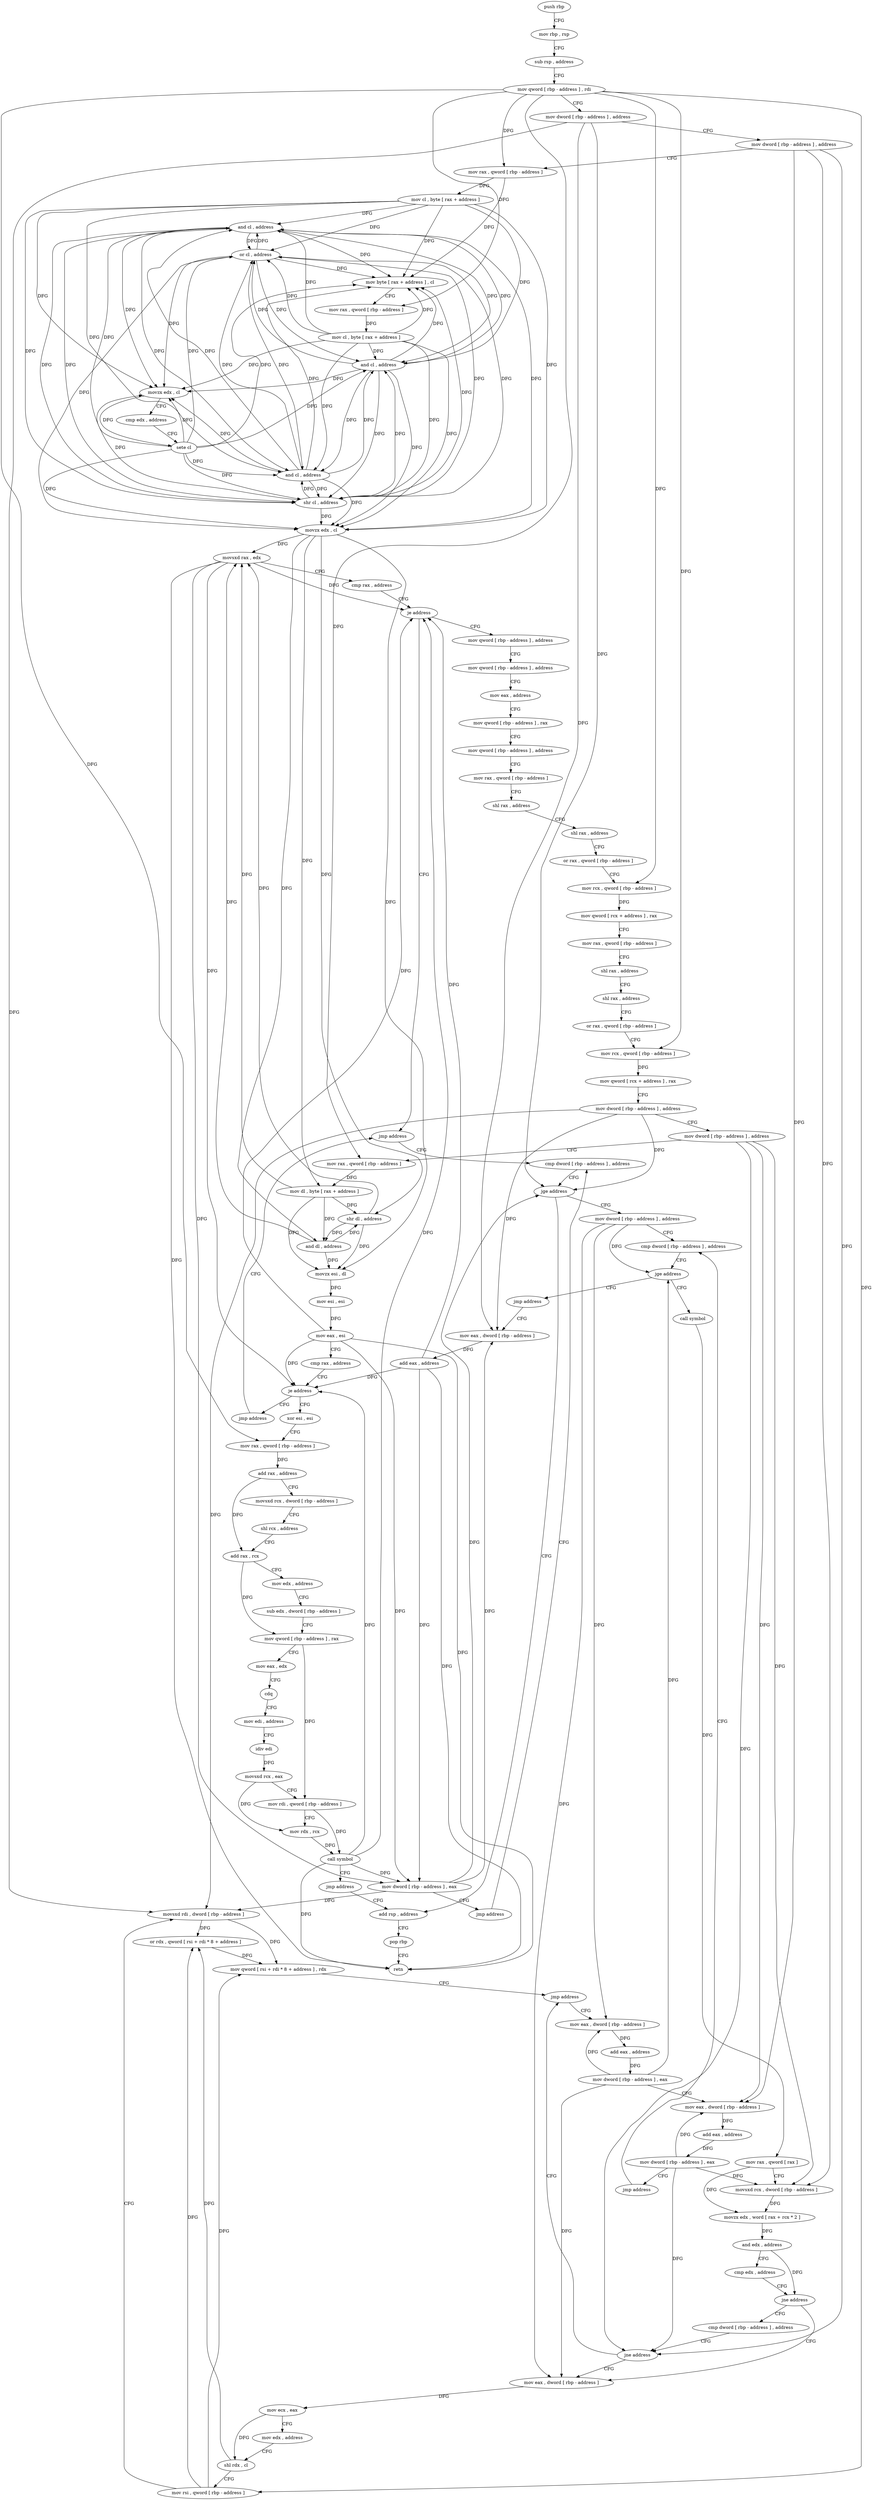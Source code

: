 digraph "func" {
"4257200" [label = "push rbp" ]
"4257201" [label = "mov rbp , rsp" ]
"4257204" [label = "sub rsp , address" ]
"4257208" [label = "mov qword [ rbp - address ] , rdi" ]
"4257212" [label = "mov dword [ rbp - address ] , address" ]
"4257219" [label = "mov dword [ rbp - address ] , address" ]
"4257226" [label = "mov rax , qword [ rbp - address ]" ]
"4257230" [label = "mov cl , byte [ rax + address ]" ]
"4257236" [label = "and cl , address" ]
"4257239" [label = "or cl , address" ]
"4257242" [label = "mov byte [ rax + address ] , cl" ]
"4257248" [label = "mov rax , qword [ rbp - address ]" ]
"4257252" [label = "mov cl , byte [ rax + address ]" ]
"4257258" [label = "shr cl , address" ]
"4257261" [label = "and cl , address" ]
"4257264" [label = "movzx edx , cl" ]
"4257267" [label = "cmp edx , address" ]
"4257270" [label = "sete cl" ]
"4257273" [label = "and cl , address" ]
"4257276" [label = "movzx edx , cl" ]
"4257279" [label = "movsxd rax , edx" ]
"4257282" [label = "cmp rax , address" ]
"4257286" [label = "je address" ]
"4257496" [label = "jmp address" ]
"4257292" [label = "mov qword [ rbp - address ] , address" ]
"4257501" [label = "cmp dword [ rbp - address ] , address" ]
"4257300" [label = "mov qword [ rbp - address ] , address" ]
"4257308" [label = "mov eax , address" ]
"4257313" [label = "mov qword [ rbp - address ] , rax" ]
"4257317" [label = "mov qword [ rbp - address ] , address" ]
"4257325" [label = "mov rax , qword [ rbp - address ]" ]
"4257329" [label = "shl rax , address" ]
"4257333" [label = "shl rax , address" ]
"4257337" [label = "or rax , qword [ rbp - address ]" ]
"4257341" [label = "mov rcx , qword [ rbp - address ]" ]
"4257345" [label = "mov qword [ rcx + address ] , rax" ]
"4257352" [label = "mov rax , qword [ rbp - address ]" ]
"4257356" [label = "shl rax , address" ]
"4257360" [label = "shl rax , address" ]
"4257364" [label = "or rax , qword [ rbp - address ]" ]
"4257368" [label = "mov rcx , qword [ rbp - address ]" ]
"4257372" [label = "mov qword [ rcx + address ] , rax" ]
"4257379" [label = "mov dword [ rbp - address ] , address" ]
"4257386" [label = "mov dword [ rbp - address ] , address" ]
"4257393" [label = "mov rax , qword [ rbp - address ]" ]
"4257397" [label = "mov dl , byte [ rax + address ]" ]
"4257403" [label = "shr dl , address" ]
"4257406" [label = "and dl , address" ]
"4257409" [label = "movzx esi , dl" ]
"4257412" [label = "mov esi , esi" ]
"4257414" [label = "mov eax , esi" ]
"4257416" [label = "cmp rax , address" ]
"4257420" [label = "je address" ]
"4257491" [label = "jmp address" ]
"4257426" [label = "xor esi , esi" ]
"4257505" [label = "jge address" ]
"4257650" [label = "add rsp , address" ]
"4257511" [label = "mov dword [ rbp - address ] , address" ]
"4257428" [label = "mov rax , qword [ rbp - address ]" ]
"4257432" [label = "add rax , address" ]
"4257438" [label = "movsxd rcx , dword [ rbp - address ]" ]
"4257442" [label = "shl rcx , address" ]
"4257446" [label = "add rax , rcx" ]
"4257449" [label = "mov edx , address" ]
"4257454" [label = "sub edx , dword [ rbp - address ]" ]
"4257457" [label = "mov qword [ rbp - address ] , rax" ]
"4257461" [label = "mov eax , edx" ]
"4257463" [label = "cdq" ]
"4257464" [label = "mov edi , address" ]
"4257469" [label = "idiv edi" ]
"4257471" [label = "movsxd rcx , eax" ]
"4257474" [label = "mov rdi , qword [ rbp - address ]" ]
"4257478" [label = "mov rdx , rcx" ]
"4257481" [label = "call symbol" ]
"4257486" [label = "jmp address" ]
"4257654" [label = "pop rbp" ]
"4257655" [label = "retn" ]
"4257518" [label = "cmp dword [ rbp - address ] , address" ]
"4257631" [label = "jmp address" ]
"4257636" [label = "mov eax , dword [ rbp - address ]" ]
"4257528" [label = "call symbol" ]
"4257533" [label = "mov rax , qword [ rax ]" ]
"4257536" [label = "movsxd rcx , dword [ rbp - address ]" ]
"4257540" [label = "movzx edx , word [ rax + rcx * 2 ]" ]
"4257544" [label = "and edx , address" ]
"4257547" [label = "cmp edx , address" ]
"4257550" [label = "jne address" ]
"4257566" [label = "mov eax , dword [ rbp - address ]" ]
"4257556" [label = "cmp dword [ rbp - address ] , address" ]
"4257639" [label = "add eax , address" ]
"4257642" [label = "mov dword [ rbp - address ] , eax" ]
"4257645" [label = "jmp address" ]
"4257569" [label = "mov ecx , eax" ]
"4257571" [label = "mov edx , address" ]
"4257576" [label = "shl rdx , cl" ]
"4257579" [label = "mov rsi , qword [ rbp - address ]" ]
"4257583" [label = "movsxd rdi , dword [ rbp - address ]" ]
"4257587" [label = "or rdx , qword [ rsi + rdi * 8 + address ]" ]
"4257595" [label = "mov qword [ rsi + rdi * 8 + address ] , rdx" ]
"4257603" [label = "jmp address" ]
"4257560" [label = "jne address" ]
"4257608" [label = "mov eax , dword [ rbp - address ]" ]
"4257611" [label = "add eax , address" ]
"4257614" [label = "mov dword [ rbp - address ] , eax" ]
"4257617" [label = "mov eax , dword [ rbp - address ]" ]
"4257620" [label = "add eax , address" ]
"4257623" [label = "mov dword [ rbp - address ] , eax" ]
"4257626" [label = "jmp address" ]
"4257522" [label = "jge address" ]
"4257200" -> "4257201" [ label = "CFG" ]
"4257201" -> "4257204" [ label = "CFG" ]
"4257204" -> "4257208" [ label = "CFG" ]
"4257208" -> "4257212" [ label = "CFG" ]
"4257208" -> "4257226" [ label = "DFG" ]
"4257208" -> "4257248" [ label = "DFG" ]
"4257208" -> "4257341" [ label = "DFG" ]
"4257208" -> "4257368" [ label = "DFG" ]
"4257208" -> "4257393" [ label = "DFG" ]
"4257208" -> "4257428" [ label = "DFG" ]
"4257208" -> "4257579" [ label = "DFG" ]
"4257212" -> "4257219" [ label = "CFG" ]
"4257212" -> "4257505" [ label = "DFG" ]
"4257212" -> "4257636" [ label = "DFG" ]
"4257212" -> "4257583" [ label = "DFG" ]
"4257219" -> "4257226" [ label = "CFG" ]
"4257219" -> "4257536" [ label = "DFG" ]
"4257219" -> "4257560" [ label = "DFG" ]
"4257219" -> "4257617" [ label = "DFG" ]
"4257226" -> "4257230" [ label = "DFG" ]
"4257226" -> "4257242" [ label = "DFG" ]
"4257230" -> "4257236" [ label = "DFG" ]
"4257230" -> "4257239" [ label = "DFG" ]
"4257230" -> "4257242" [ label = "DFG" ]
"4257230" -> "4257258" [ label = "DFG" ]
"4257230" -> "4257261" [ label = "DFG" ]
"4257230" -> "4257264" [ label = "DFG" ]
"4257230" -> "4257273" [ label = "DFG" ]
"4257230" -> "4257276" [ label = "DFG" ]
"4257236" -> "4257239" [ label = "DFG" ]
"4257236" -> "4257242" [ label = "DFG" ]
"4257236" -> "4257258" [ label = "DFG" ]
"4257236" -> "4257261" [ label = "DFG" ]
"4257236" -> "4257264" [ label = "DFG" ]
"4257236" -> "4257273" [ label = "DFG" ]
"4257236" -> "4257276" [ label = "DFG" ]
"4257239" -> "4257242" [ label = "DFG" ]
"4257239" -> "4257236" [ label = "DFG" ]
"4257239" -> "4257258" [ label = "DFG" ]
"4257239" -> "4257261" [ label = "DFG" ]
"4257239" -> "4257264" [ label = "DFG" ]
"4257239" -> "4257273" [ label = "DFG" ]
"4257239" -> "4257276" [ label = "DFG" ]
"4257242" -> "4257248" [ label = "CFG" ]
"4257248" -> "4257252" [ label = "DFG" ]
"4257252" -> "4257258" [ label = "DFG" ]
"4257252" -> "4257236" [ label = "DFG" ]
"4257252" -> "4257239" [ label = "DFG" ]
"4257252" -> "4257242" [ label = "DFG" ]
"4257252" -> "4257261" [ label = "DFG" ]
"4257252" -> "4257264" [ label = "DFG" ]
"4257252" -> "4257273" [ label = "DFG" ]
"4257252" -> "4257276" [ label = "DFG" ]
"4257258" -> "4257261" [ label = "DFG" ]
"4257258" -> "4257236" [ label = "DFG" ]
"4257258" -> "4257239" [ label = "DFG" ]
"4257258" -> "4257242" [ label = "DFG" ]
"4257258" -> "4257264" [ label = "DFG" ]
"4257258" -> "4257273" [ label = "DFG" ]
"4257258" -> "4257276" [ label = "DFG" ]
"4257261" -> "4257264" [ label = "DFG" ]
"4257261" -> "4257236" [ label = "DFG" ]
"4257261" -> "4257239" [ label = "DFG" ]
"4257261" -> "4257242" [ label = "DFG" ]
"4257261" -> "4257258" [ label = "DFG" ]
"4257261" -> "4257273" [ label = "DFG" ]
"4257261" -> "4257276" [ label = "DFG" ]
"4257264" -> "4257267" [ label = "CFG" ]
"4257264" -> "4257270" [ label = "DFG" ]
"4257267" -> "4257270" [ label = "CFG" ]
"4257270" -> "4257273" [ label = "DFG" ]
"4257270" -> "4257236" [ label = "DFG" ]
"4257270" -> "4257239" [ label = "DFG" ]
"4257270" -> "4257242" [ label = "DFG" ]
"4257270" -> "4257258" [ label = "DFG" ]
"4257270" -> "4257261" [ label = "DFG" ]
"4257270" -> "4257264" [ label = "DFG" ]
"4257270" -> "4257276" [ label = "DFG" ]
"4257273" -> "4257276" [ label = "DFG" ]
"4257273" -> "4257236" [ label = "DFG" ]
"4257273" -> "4257239" [ label = "DFG" ]
"4257273" -> "4257242" [ label = "DFG" ]
"4257273" -> "4257258" [ label = "DFG" ]
"4257273" -> "4257261" [ label = "DFG" ]
"4257273" -> "4257264" [ label = "DFG" ]
"4257276" -> "4257279" [ label = "DFG" ]
"4257276" -> "4257397" [ label = "DFG" ]
"4257276" -> "4257403" [ label = "DFG" ]
"4257276" -> "4257406" [ label = "DFG" ]
"4257276" -> "4257409" [ label = "DFG" ]
"4257279" -> "4257282" [ label = "CFG" ]
"4257279" -> "4257286" [ label = "DFG" ]
"4257279" -> "4257420" [ label = "DFG" ]
"4257279" -> "4257655" [ label = "DFG" ]
"4257279" -> "4257642" [ label = "DFG" ]
"4257282" -> "4257286" [ label = "CFG" ]
"4257286" -> "4257496" [ label = "CFG" ]
"4257286" -> "4257292" [ label = "CFG" ]
"4257496" -> "4257501" [ label = "CFG" ]
"4257292" -> "4257300" [ label = "CFG" ]
"4257501" -> "4257505" [ label = "CFG" ]
"4257300" -> "4257308" [ label = "CFG" ]
"4257308" -> "4257313" [ label = "CFG" ]
"4257313" -> "4257317" [ label = "CFG" ]
"4257317" -> "4257325" [ label = "CFG" ]
"4257325" -> "4257329" [ label = "CFG" ]
"4257329" -> "4257333" [ label = "CFG" ]
"4257333" -> "4257337" [ label = "CFG" ]
"4257337" -> "4257341" [ label = "CFG" ]
"4257341" -> "4257345" [ label = "DFG" ]
"4257345" -> "4257352" [ label = "CFG" ]
"4257352" -> "4257356" [ label = "CFG" ]
"4257356" -> "4257360" [ label = "CFG" ]
"4257360" -> "4257364" [ label = "CFG" ]
"4257364" -> "4257368" [ label = "CFG" ]
"4257368" -> "4257372" [ label = "DFG" ]
"4257372" -> "4257379" [ label = "CFG" ]
"4257379" -> "4257386" [ label = "CFG" ]
"4257379" -> "4257505" [ label = "DFG" ]
"4257379" -> "4257636" [ label = "DFG" ]
"4257379" -> "4257583" [ label = "DFG" ]
"4257386" -> "4257393" [ label = "CFG" ]
"4257386" -> "4257536" [ label = "DFG" ]
"4257386" -> "4257560" [ label = "DFG" ]
"4257386" -> "4257617" [ label = "DFG" ]
"4257393" -> "4257397" [ label = "DFG" ]
"4257397" -> "4257403" [ label = "DFG" ]
"4257397" -> "4257279" [ label = "DFG" ]
"4257397" -> "4257406" [ label = "DFG" ]
"4257397" -> "4257409" [ label = "DFG" ]
"4257403" -> "4257406" [ label = "DFG" ]
"4257403" -> "4257279" [ label = "DFG" ]
"4257403" -> "4257409" [ label = "DFG" ]
"4257406" -> "4257409" [ label = "DFG" ]
"4257406" -> "4257279" [ label = "DFG" ]
"4257406" -> "4257403" [ label = "DFG" ]
"4257409" -> "4257412" [ label = "DFG" ]
"4257412" -> "4257414" [ label = "DFG" ]
"4257414" -> "4257416" [ label = "CFG" ]
"4257414" -> "4257286" [ label = "DFG" ]
"4257414" -> "4257420" [ label = "DFG" ]
"4257414" -> "4257655" [ label = "DFG" ]
"4257414" -> "4257642" [ label = "DFG" ]
"4257416" -> "4257420" [ label = "CFG" ]
"4257420" -> "4257491" [ label = "CFG" ]
"4257420" -> "4257426" [ label = "CFG" ]
"4257491" -> "4257496" [ label = "CFG" ]
"4257426" -> "4257428" [ label = "CFG" ]
"4257505" -> "4257650" [ label = "CFG" ]
"4257505" -> "4257511" [ label = "CFG" ]
"4257650" -> "4257654" [ label = "CFG" ]
"4257511" -> "4257518" [ label = "CFG" ]
"4257511" -> "4257522" [ label = "DFG" ]
"4257511" -> "4257566" [ label = "DFG" ]
"4257511" -> "4257608" [ label = "DFG" ]
"4257428" -> "4257432" [ label = "DFG" ]
"4257432" -> "4257438" [ label = "CFG" ]
"4257432" -> "4257446" [ label = "DFG" ]
"4257438" -> "4257442" [ label = "CFG" ]
"4257442" -> "4257446" [ label = "CFG" ]
"4257446" -> "4257449" [ label = "CFG" ]
"4257446" -> "4257457" [ label = "DFG" ]
"4257449" -> "4257454" [ label = "CFG" ]
"4257454" -> "4257457" [ label = "CFG" ]
"4257457" -> "4257461" [ label = "CFG" ]
"4257457" -> "4257474" [ label = "DFG" ]
"4257461" -> "4257463" [ label = "CFG" ]
"4257463" -> "4257464" [ label = "CFG" ]
"4257464" -> "4257469" [ label = "CFG" ]
"4257469" -> "4257471" [ label = "DFG" ]
"4257471" -> "4257474" [ label = "CFG" ]
"4257471" -> "4257478" [ label = "DFG" ]
"4257474" -> "4257478" [ label = "CFG" ]
"4257474" -> "4257481" [ label = "DFG" ]
"4257478" -> "4257481" [ label = "DFG" ]
"4257481" -> "4257486" [ label = "CFG" ]
"4257481" -> "4257286" [ label = "DFG" ]
"4257481" -> "4257420" [ label = "DFG" ]
"4257481" -> "4257655" [ label = "DFG" ]
"4257481" -> "4257642" [ label = "DFG" ]
"4257486" -> "4257650" [ label = "CFG" ]
"4257654" -> "4257655" [ label = "CFG" ]
"4257518" -> "4257522" [ label = "CFG" ]
"4257631" -> "4257636" [ label = "CFG" ]
"4257636" -> "4257639" [ label = "DFG" ]
"4257528" -> "4257533" [ label = "DFG" ]
"4257533" -> "4257536" [ label = "CFG" ]
"4257533" -> "4257540" [ label = "DFG" ]
"4257536" -> "4257540" [ label = "DFG" ]
"4257540" -> "4257544" [ label = "DFG" ]
"4257544" -> "4257547" [ label = "CFG" ]
"4257544" -> "4257550" [ label = "DFG" ]
"4257547" -> "4257550" [ label = "CFG" ]
"4257550" -> "4257566" [ label = "CFG" ]
"4257550" -> "4257556" [ label = "CFG" ]
"4257566" -> "4257569" [ label = "DFG" ]
"4257556" -> "4257560" [ label = "CFG" ]
"4257639" -> "4257642" [ label = "DFG" ]
"4257639" -> "4257286" [ label = "DFG" ]
"4257639" -> "4257420" [ label = "DFG" ]
"4257639" -> "4257655" [ label = "DFG" ]
"4257642" -> "4257645" [ label = "CFG" ]
"4257642" -> "4257505" [ label = "DFG" ]
"4257642" -> "4257636" [ label = "DFG" ]
"4257642" -> "4257583" [ label = "DFG" ]
"4257645" -> "4257501" [ label = "CFG" ]
"4257569" -> "4257571" [ label = "CFG" ]
"4257569" -> "4257576" [ label = "DFG" ]
"4257571" -> "4257576" [ label = "CFG" ]
"4257576" -> "4257579" [ label = "CFG" ]
"4257576" -> "4257587" [ label = "DFG" ]
"4257579" -> "4257583" [ label = "CFG" ]
"4257579" -> "4257587" [ label = "DFG" ]
"4257579" -> "4257595" [ label = "DFG" ]
"4257583" -> "4257587" [ label = "DFG" ]
"4257583" -> "4257595" [ label = "DFG" ]
"4257587" -> "4257595" [ label = "DFG" ]
"4257595" -> "4257603" [ label = "CFG" ]
"4257603" -> "4257608" [ label = "CFG" ]
"4257560" -> "4257603" [ label = "CFG" ]
"4257560" -> "4257566" [ label = "CFG" ]
"4257608" -> "4257611" [ label = "DFG" ]
"4257611" -> "4257614" [ label = "DFG" ]
"4257614" -> "4257617" [ label = "CFG" ]
"4257614" -> "4257522" [ label = "DFG" ]
"4257614" -> "4257566" [ label = "DFG" ]
"4257614" -> "4257608" [ label = "DFG" ]
"4257617" -> "4257620" [ label = "DFG" ]
"4257620" -> "4257623" [ label = "DFG" ]
"4257623" -> "4257626" [ label = "CFG" ]
"4257623" -> "4257536" [ label = "DFG" ]
"4257623" -> "4257560" [ label = "DFG" ]
"4257623" -> "4257617" [ label = "DFG" ]
"4257626" -> "4257518" [ label = "CFG" ]
"4257522" -> "4257631" [ label = "CFG" ]
"4257522" -> "4257528" [ label = "CFG" ]
}
